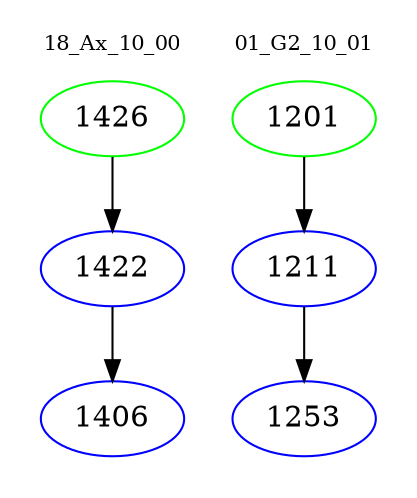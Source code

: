 digraph{
subgraph cluster_0 {
color = white
label = "18_Ax_10_00";
fontsize=10;
T0_1426 [label="1426", color="green"]
T0_1426 -> T0_1422 [color="black"]
T0_1422 [label="1422", color="blue"]
T0_1422 -> T0_1406 [color="black"]
T0_1406 [label="1406", color="blue"]
}
subgraph cluster_1 {
color = white
label = "01_G2_10_01";
fontsize=10;
T1_1201 [label="1201", color="green"]
T1_1201 -> T1_1211 [color="black"]
T1_1211 [label="1211", color="blue"]
T1_1211 -> T1_1253 [color="black"]
T1_1253 [label="1253", color="blue"]
}
}
